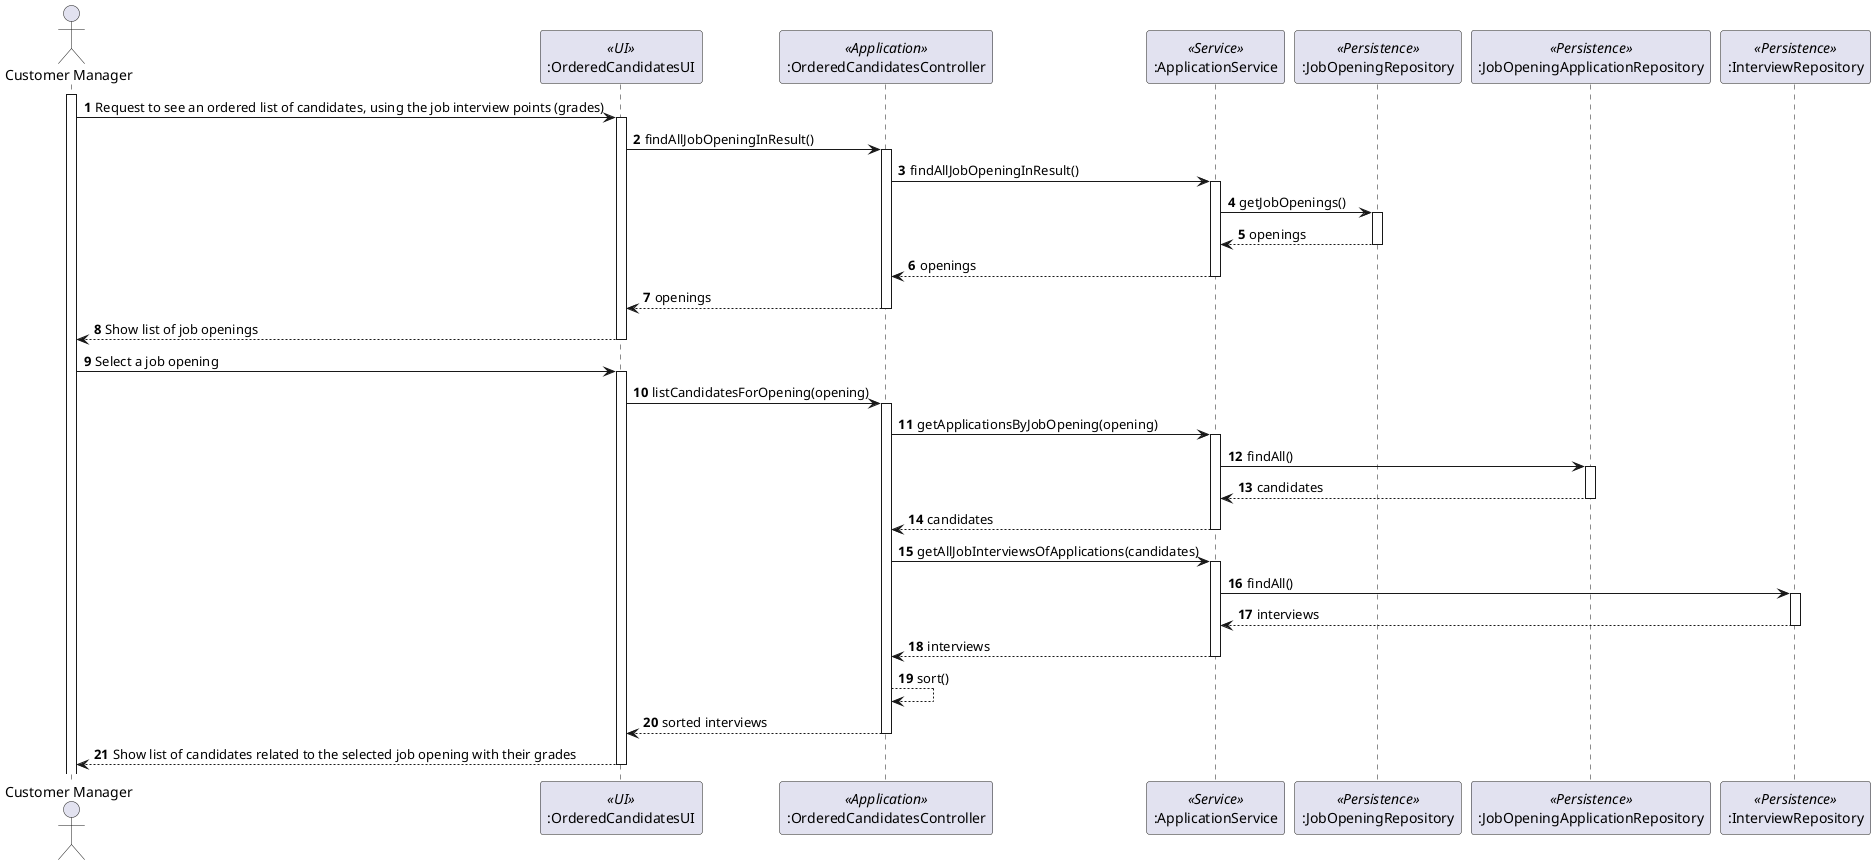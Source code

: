 @startuml

actor "Customer Manager" as Agent
participant ":OrderedCandidatesUI" as ui <<UI>>
participant ":OrderedCandidatesController" as ctrl <<Application>>
participant ":ApplicationService" as appServ <<Service>>
participant ":CandidateManagementService" as appServ <<Service>>
participant ":JobOpeningRepository" as jobRepo <<Persistence>>
participant ":JobOpeningApplicationRepository" as candRepo <<Persistence>>
participant ":InterviewRepository" as inteRepo <<Persistence>>
autonumber


activate Agent

Agent -> ui: Request to see an ordered list of candidates, using the job interview points (grades)

activate ui
ui -> ctrl: findAllJobOpeningInResult()
activate ctrl
ctrl -> appServ: findAllJobOpeningInResult()
activate appServ
appServ -> jobRepo: getJobOpenings()
activate jobRepo
jobRepo --> appServ: openings
deactivate
appServ --> ctrl: openings
deactivate
ctrl --> ui: openings
deactivate
ui --> Agent: Show list of job openings
deactivate
Agent -> ui : Select a job opening
activate ui
ui -> ctrl: listCandidatesForOpening(opening)
activate ctrl

ctrl -> appServ: getApplicationsByJobOpening(opening)

activate appServ

appServ -> candRepo: findAll()

activate candRepo

candRepo --> appServ: candidates
deactivate
appServ --> ctrl : candidates
deactivate


ctrl -> appServ : getAllJobInterviewsOfApplications(candidates)

activate appServ

appServ -> inteRepo: findAll()

activate inteRepo

inteRepo --> appServ: interviews

deactivate


appServ --> ctrl: interviews



deactivate

ctrl --> ctrl : sort()

ctrl --> ui: sorted interviews




deactivate

ui --> Agent : Show list of candidates related to the selected job opening with their grades

deactivate



@enduml